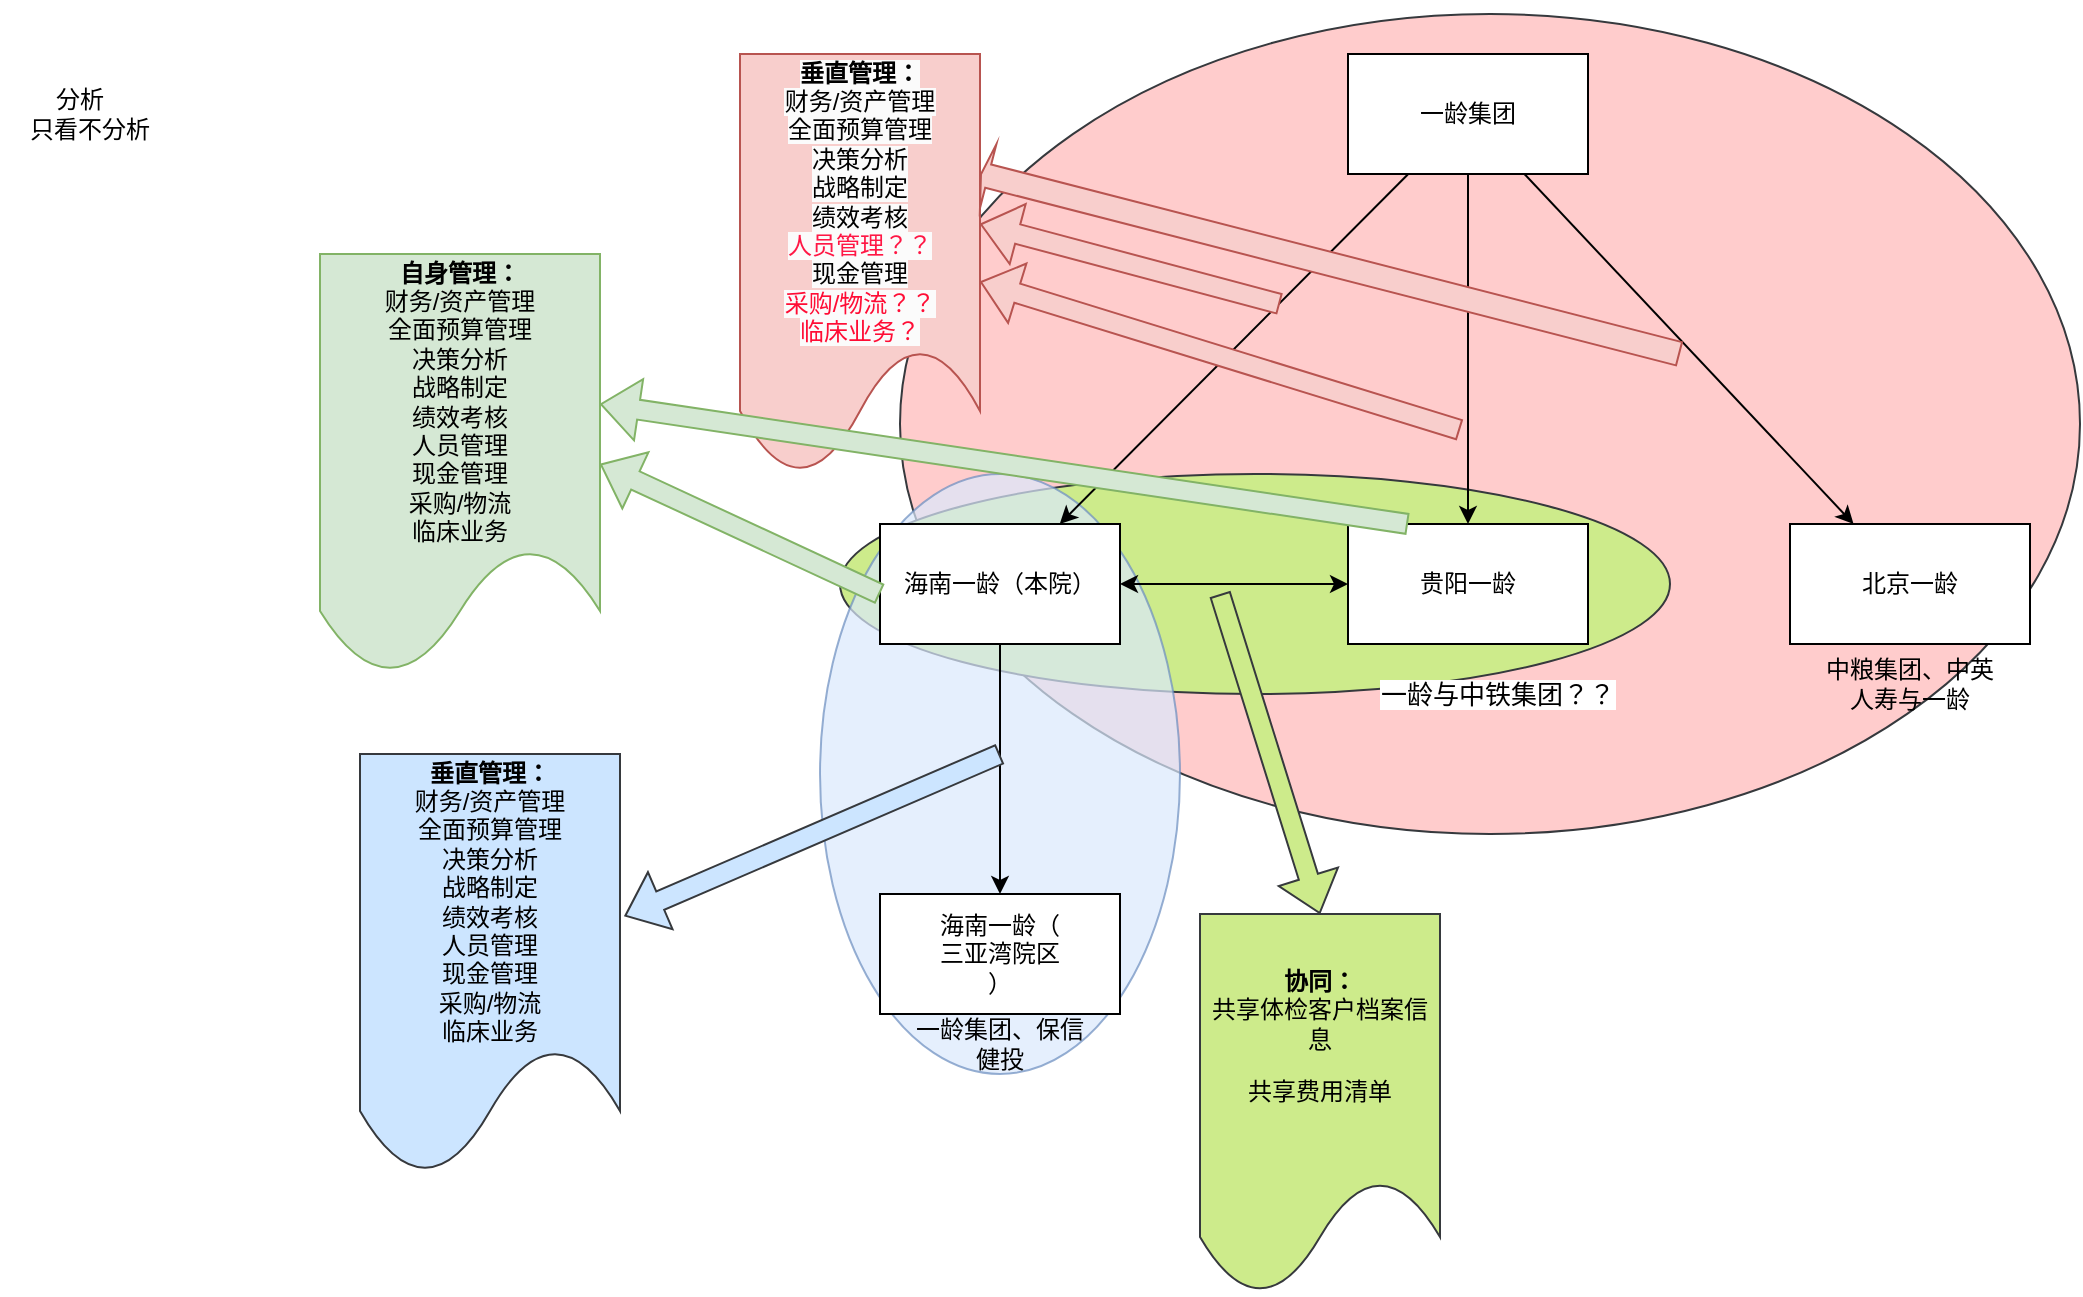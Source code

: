 <mxfile version="22.1.3" type="github" pages="2">
  <diagram id="prtHgNgQTEPvFCAcTncT" name="Page-1">
    <mxGraphModel dx="2247" dy="863" grid="1" gridSize="10" guides="1" tooltips="1" connect="1" arrows="1" fold="1" page="1" pageScale="1" pageWidth="827" pageHeight="1169" math="0" shadow="0">
      <root>
        <mxCell id="0" />
        <mxCell id="1" parent="0" />
        <mxCell id="ZtGSjHTx1bV2oGcEeOoH-39" value="" style="ellipse;whiteSpace=wrap;html=1;fillColor=#ffcccc;strokeColor=#36393d;" vertex="1" parent="1">
          <mxGeometry x="160" y="10" width="590" height="410" as="geometry" />
        </mxCell>
        <mxCell id="ZtGSjHTx1bV2oGcEeOoH-38" value="" style="ellipse;whiteSpace=wrap;html=1;fillColor=#cdeb8b;strokeColor=#36393d;" vertex="1" parent="1">
          <mxGeometry x="130" y="240" width="415" height="110" as="geometry" />
        </mxCell>
        <mxCell id="ZtGSjHTx1bV2oGcEeOoH-35" value="" style="ellipse;whiteSpace=wrap;html=1;fillColor=#dae8fc;strokeColor=#6c8ebf;opacity=70;" vertex="1" parent="1">
          <mxGeometry x="120" y="240" width="180" height="300" as="geometry" />
        </mxCell>
        <mxCell id="ZtGSjHTx1bV2oGcEeOoH-4" value="" style="edgeStyle=orthogonalEdgeStyle;rounded=0;orthogonalLoop=1;jettySize=auto;html=1;" edge="1" parent="1" source="ZtGSjHTx1bV2oGcEeOoH-1" target="ZtGSjHTx1bV2oGcEeOoH-3">
          <mxGeometry relative="1" as="geometry" />
        </mxCell>
        <mxCell id="ZtGSjHTx1bV2oGcEeOoH-5" style="rounded=0;orthogonalLoop=1;jettySize=auto;html=1;" edge="1" parent="1" source="ZtGSjHTx1bV2oGcEeOoH-1" target="ZtGSjHTx1bV2oGcEeOoH-2">
          <mxGeometry relative="1" as="geometry" />
        </mxCell>
        <mxCell id="ZtGSjHTx1bV2oGcEeOoH-11" style="rounded=0;orthogonalLoop=1;jettySize=auto;html=1;" edge="1" parent="1" source="ZtGSjHTx1bV2oGcEeOoH-1" target="ZtGSjHTx1bV2oGcEeOoH-6">
          <mxGeometry relative="1" as="geometry" />
        </mxCell>
        <mxCell id="ZtGSjHTx1bV2oGcEeOoH-1" value="一龄集团" style="rounded=0;whiteSpace=wrap;html=1;" vertex="1" parent="1">
          <mxGeometry x="384" y="30" width="120" height="60" as="geometry" />
        </mxCell>
        <mxCell id="ZtGSjHTx1bV2oGcEeOoH-10" style="edgeStyle=orthogonalEdgeStyle;rounded=0;orthogonalLoop=1;jettySize=auto;html=1;" edge="1" parent="1" source="ZtGSjHTx1bV2oGcEeOoH-2" target="ZtGSjHTx1bV2oGcEeOoH-8">
          <mxGeometry relative="1" as="geometry" />
        </mxCell>
        <mxCell id="ZtGSjHTx1bV2oGcEeOoH-2" value="海南一龄（本院）" style="rounded=0;whiteSpace=wrap;html=1;" vertex="1" parent="1">
          <mxGeometry x="150" y="265" width="120" height="60" as="geometry" />
        </mxCell>
        <mxCell id="ZtGSjHTx1bV2oGcEeOoH-3" value="贵阳一龄" style="rounded=0;whiteSpace=wrap;html=1;" vertex="1" parent="1">
          <mxGeometry x="384" y="265" width="120" height="60" as="geometry" />
        </mxCell>
        <mxCell id="ZtGSjHTx1bV2oGcEeOoH-6" value="北京一龄" style="rounded=0;whiteSpace=wrap;html=1;" vertex="1" parent="1">
          <mxGeometry x="605" y="265" width="120" height="60" as="geometry" />
        </mxCell>
        <mxCell id="ZtGSjHTx1bV2oGcEeOoH-8" value="海南一龄（&lt;div&gt;三亚湾院区&lt;/div&gt;）" style="rounded=0;whiteSpace=wrap;html=1;" vertex="1" parent="1">
          <mxGeometry x="150" y="450" width="120" height="60" as="geometry" />
        </mxCell>
        <mxCell id="ZtGSjHTx1bV2oGcEeOoH-15" value="" style="shape=flexArrow;endArrow=classic;html=1;rounded=0;fillColor=#cce5ff;strokeColor=#36393d;entryX=1.017;entryY=0.386;entryDx=0;entryDy=0;entryPerimeter=0;" edge="1" parent="1" target="ZtGSjHTx1bV2oGcEeOoH-16">
          <mxGeometry width="50" height="50" relative="1" as="geometry">
            <mxPoint x="210" y="380" as="sourcePoint" />
            <mxPoint x="-50" y="245" as="targetPoint" />
          </mxGeometry>
        </mxCell>
        <mxCell id="ZtGSjHTx1bV2oGcEeOoH-16" value="&lt;b style=&quot;border-color: var(--border-color);&quot;&gt;垂直管理：&lt;br&gt;&lt;/b&gt;财务/资产管理&lt;br style=&quot;border-color: var(--border-color); padding: 0px; margin: 0px; text-align: left;&quot;&gt;&lt;span style=&quot;text-align: left;&quot;&gt;全面预算管理&lt;/span&gt;&lt;br style=&quot;border-color: var(--border-color); padding: 0px; margin: 0px; text-align: left;&quot;&gt;&lt;span style=&quot;text-align: left;&quot;&gt;决策分析&lt;/span&gt;&lt;br style=&quot;border-color: var(--border-color); padding: 0px; margin: 0px; text-align: left;&quot;&gt;&lt;span style=&quot;text-align: left;&quot;&gt;战略制定&lt;/span&gt;&lt;br style=&quot;border-color: var(--border-color); padding: 0px; margin: 0px; text-align: left;&quot;&gt;&lt;span style=&quot;text-align: left;&quot;&gt;绩效考核&lt;/span&gt;&lt;br style=&quot;border-color: var(--border-color); padding: 0px; margin: 0px; text-align: left;&quot;&gt;&lt;span style=&quot;text-align: left;&quot;&gt;人员管理&lt;/span&gt;&lt;br style=&quot;border-color: var(--border-color); padding: 0px; margin: 0px; text-align: left;&quot;&gt;&lt;span style=&quot;text-align: left;&quot;&gt;现金管理&lt;/span&gt;&lt;br style=&quot;border-color: var(--border-color); padding: 0px; margin: 0px; text-align: left;&quot;&gt;&lt;span style=&quot;text-align: left;&quot;&gt;采购/物流&lt;/span&gt;&lt;br style=&quot;border-color: var(--border-color); padding: 0px; margin: 0px; text-align: left;&quot;&gt;&lt;span style=&quot;text-align: left;&quot;&gt;临床业务&lt;/span&gt;" style="shape=document;whiteSpace=wrap;html=1;boundedLbl=1;fillColor=#cce5ff;strokeColor=#36393d;" vertex="1" parent="1">
          <mxGeometry x="-110" y="380" width="130" height="210" as="geometry" />
        </mxCell>
        <mxCell id="ZtGSjHTx1bV2oGcEeOoH-20" value="&#xa;&lt;b style=&quot;border-color: var(--border-color); color: rgb(0, 0, 0); font-family: Helvetica; font-size: 12px; font-style: normal; font-variant-ligatures: normal; font-variant-caps: normal; letter-spacing: normal; orphans: 2; text-align: center; text-indent: 0px; text-transform: none; widows: 2; word-spacing: 0px; -webkit-text-stroke-width: 0px; background-color: rgb(251, 251, 251); text-decoration-thickness: initial; text-decoration-style: initial; text-decoration-color: initial;&quot;&gt;&lt;br style=&quot;border-color: var(--border-color);&quot;&gt;&lt;/b&gt;&lt;b style=&quot;border-color: var(--border-color); color: rgb(0, 0, 0); font-family: Helvetica; font-size: 12px; font-style: normal; font-variant-ligatures: normal; font-variant-caps: normal; letter-spacing: normal; orphans: 2; text-align: center; text-indent: 0px; text-transform: none; widows: 2; word-spacing: 0px; -webkit-text-stroke-width: 0px; background-color: rgb(251, 251, 251); text-decoration-thickness: initial; text-decoration-style: initial; text-decoration-color: initial;&quot;&gt;垂直管理：&lt;/b&gt;&lt;br style=&quot;border-color: var(--border-color); color: rgb(0, 0, 0); font-family: Helvetica; font-size: 12px; font-style: normal; font-variant-ligatures: normal; font-variant-caps: normal; font-weight: 400; letter-spacing: normal; orphans: 2; text-align: center; text-indent: 0px; text-transform: none; widows: 2; word-spacing: 0px; -webkit-text-stroke-width: 0px; background-color: rgb(251, 251, 251); text-decoration-thickness: initial; text-decoration-style: initial; text-decoration-color: initial;&quot;&gt;&lt;span style=&quot;color: rgb(0, 0, 0); font-family: Helvetica; font-size: 12px; font-style: normal; font-variant-ligatures: normal; font-variant-caps: normal; font-weight: 400; letter-spacing: normal; orphans: 2; text-align: center; text-indent: 0px; text-transform: none; widows: 2; word-spacing: 0px; -webkit-text-stroke-width: 0px; background-color: rgb(251, 251, 251); text-decoration-thickness: initial; text-decoration-style: initial; text-decoration-color: initial; float: none; display: inline !important;&quot;&gt;财务/资产管理&lt;/span&gt;&lt;br style=&quot;border-color: var(--border-color); color: rgb(0, 0, 0); font-family: Helvetica; font-size: 12px; font-style: normal; font-variant-ligatures: normal; font-variant-caps: normal; font-weight: 400; letter-spacing: normal; orphans: 2; text-indent: 0px; text-transform: none; widows: 2; word-spacing: 0px; -webkit-text-stroke-width: 0px; background-color: rgb(251, 251, 251); text-decoration-thickness: initial; text-decoration-style: initial; text-decoration-color: initial; padding: 0px; margin: 0px; text-align: left;&quot;&gt;&lt;span style=&quot;color: rgb(0, 0, 0); font-family: Helvetica; font-size: 12px; font-style: normal; font-variant-ligatures: normal; font-variant-caps: normal; font-weight: 400; letter-spacing: normal; orphans: 2; text-align: center; text-indent: 0px; text-transform: none; widows: 2; word-spacing: 0px; -webkit-text-stroke-width: 0px; background-color: rgb(251, 251, 251); text-decoration-thickness: initial; text-decoration-style: initial; text-decoration-color: initial; float: none; display: inline !important;&quot;&gt;全面预算管理&lt;/span&gt;&lt;br style=&quot;border-color: var(--border-color); color: rgb(0, 0, 0); font-family: Helvetica; font-size: 12px; font-style: normal; font-variant-ligatures: normal; font-variant-caps: normal; font-weight: 400; letter-spacing: normal; orphans: 2; text-indent: 0px; text-transform: none; widows: 2; word-spacing: 0px; -webkit-text-stroke-width: 0px; background-color: rgb(251, 251, 251); text-decoration-thickness: initial; text-decoration-style: initial; text-decoration-color: initial; padding: 0px; margin: 0px; text-align: left;&quot;&gt;&lt;span style=&quot;border-color: var(--border-color); color: rgb(0, 0, 0); font-family: Helvetica; font-size: 12px; font-style: normal; font-variant-ligatures: normal; font-variant-caps: normal; font-weight: 400; letter-spacing: normal; orphans: 2; text-indent: 0px; text-transform: none; widows: 2; word-spacing: 0px; -webkit-text-stroke-width: 0px; background-color: rgb(251, 251, 251); text-decoration-thickness: initial; text-decoration-style: initial; text-decoration-color: initial; text-align: left;&quot;&gt;决策分析&lt;/span&gt;&lt;br style=&quot;border-color: var(--border-color); color: rgb(0, 0, 0); font-family: Helvetica; font-size: 12px; font-style: normal; font-variant-ligatures: normal; font-variant-caps: normal; font-weight: 400; letter-spacing: normal; orphans: 2; text-indent: 0px; text-transform: none; widows: 2; word-spacing: 0px; -webkit-text-stroke-width: 0px; background-color: rgb(251, 251, 251); text-decoration-thickness: initial; text-decoration-style: initial; text-decoration-color: initial; padding: 0px; margin: 0px; text-align: left;&quot;&gt;&lt;span style=&quot;border-color: var(--border-color); color: rgb(0, 0, 0); font-family: Helvetica; font-size: 12px; font-style: normal; font-variant-ligatures: normal; font-variant-caps: normal; font-weight: 400; letter-spacing: normal; orphans: 2; text-indent: 0px; text-transform: none; widows: 2; word-spacing: 0px; -webkit-text-stroke-width: 0px; background-color: rgb(251, 251, 251); text-decoration-thickness: initial; text-decoration-style: initial; text-decoration-color: initial; text-align: left;&quot;&gt;战略制定&lt;/span&gt;&lt;br style=&quot;border-color: var(--border-color); color: rgb(0, 0, 0); font-family: Helvetica; font-size: 12px; font-style: normal; font-variant-ligatures: normal; font-variant-caps: normal; font-weight: 400; letter-spacing: normal; orphans: 2; text-indent: 0px; text-transform: none; widows: 2; word-spacing: 0px; -webkit-text-stroke-width: 0px; background-color: rgb(251, 251, 251); text-decoration-thickness: initial; text-decoration-style: initial; text-decoration-color: initial; padding: 0px; margin: 0px; text-align: left;&quot;&gt;&lt;span style=&quot;border-color: var(--border-color); color: rgb(0, 0, 0); font-family: Helvetica; font-size: 12px; font-style: normal; font-variant-ligatures: normal; font-variant-caps: normal; font-weight: 400; letter-spacing: normal; orphans: 2; text-indent: 0px; text-transform: none; widows: 2; word-spacing: 0px; -webkit-text-stroke-width: 0px; background-color: rgb(251, 251, 251); text-decoration-thickness: initial; text-decoration-style: initial; text-decoration-color: initial; text-align: left;&quot;&gt;绩效考核&lt;/span&gt;&lt;br style=&quot;border-color: var(--border-color); color: rgb(0, 0, 0); font-family: Helvetica; font-size: 12px; font-style: normal; font-variant-ligatures: normal; font-variant-caps: normal; font-weight: 400; letter-spacing: normal; orphans: 2; text-indent: 0px; text-transform: none; widows: 2; word-spacing: 0px; -webkit-text-stroke-width: 0px; background-color: rgb(251, 251, 251); text-decoration-thickness: initial; text-decoration-style: initial; text-decoration-color: initial; padding: 0px; margin: 0px; text-align: left;&quot;&gt;&lt;span style=&quot;border-color: var(--border-color); color: rgb(0, 0, 0); font-family: Helvetica; font-size: 12px; font-style: normal; font-variant-ligatures: normal; font-variant-caps: normal; font-weight: 400; letter-spacing: normal; orphans: 2; text-indent: 0px; text-transform: none; widows: 2; word-spacing: 0px; -webkit-text-stroke-width: 0px; background-color: rgb(251, 251, 251); text-decoration-thickness: initial; text-decoration-style: initial; text-decoration-color: initial; text-align: left;&quot;&gt;&lt;font style=&quot;border-color: var(--border-color);&quot; color=&quot;#ff1745&quot;&gt;人员管理？？&lt;/font&gt;&lt;/span&gt;&lt;br style=&quot;border-color: var(--border-color); color: rgb(0, 0, 0); font-family: Helvetica; font-size: 12px; font-style: normal; font-variant-ligatures: normal; font-variant-caps: normal; font-weight: 400; letter-spacing: normal; orphans: 2; text-indent: 0px; text-transform: none; widows: 2; word-spacing: 0px; -webkit-text-stroke-width: 0px; background-color: rgb(251, 251, 251); text-decoration-thickness: initial; text-decoration-style: initial; text-decoration-color: initial; padding: 0px; margin: 0px; text-align: left;&quot;&gt;&lt;span style=&quot;border-color: var(--border-color); color: rgb(0, 0, 0); font-family: Helvetica; font-size: 12px; font-style: normal; font-variant-ligatures: normal; font-variant-caps: normal; font-weight: 400; letter-spacing: normal; orphans: 2; text-indent: 0px; text-transform: none; widows: 2; word-spacing: 0px; -webkit-text-stroke-width: 0px; background-color: rgb(251, 251, 251); text-decoration-thickness: initial; text-decoration-style: initial; text-decoration-color: initial; text-align: left;&quot;&gt;现金管理&lt;/span&gt;&lt;br style=&quot;border-color: var(--border-color); color: rgb(0, 0, 0); font-family: Helvetica; font-size: 12px; font-style: normal; font-variant-ligatures: normal; font-variant-caps: normal; font-weight: 400; letter-spacing: normal; orphans: 2; text-indent: 0px; text-transform: none; widows: 2; word-spacing: 0px; -webkit-text-stroke-width: 0px; background-color: rgb(251, 251, 251); text-decoration-thickness: initial; text-decoration-style: initial; text-decoration-color: initial; padding: 0px; margin: 0px; text-align: left;&quot;&gt;&lt;font style=&quot;border-color: var(--border-color); font-family: Helvetica; font-size: 12px; font-style: normal; font-variant-ligatures: normal; font-variant-caps: normal; font-weight: 400; letter-spacing: normal; orphans: 2; text-align: center; text-indent: 0px; text-transform: none; widows: 2; word-spacing: 0px; -webkit-text-stroke-width: 0px; background-color: rgb(251, 251, 251); text-decoration-thickness: initial; text-decoration-style: initial; text-decoration-color: initial;&quot; color=&quot;#ff0d35&quot;&gt;&lt;span style=&quot;border-color: var(--border-color); text-align: left;&quot;&gt;采购/物流？？&lt;/span&gt;&lt;br style=&quot;border-color: var(--border-color); padding: 0px; margin: 0px; text-align: left;&quot;&gt;&lt;span style=&quot;border-color: var(--border-color); text-align: left;&quot;&gt;临床业务？&lt;/span&gt;&lt;/font&gt;&#xa;&#xa;" style="shape=document;whiteSpace=wrap;html=1;boundedLbl=1;fillColor=#f8cecc;strokeColor=#b85450;" vertex="1" parent="1">
          <mxGeometry x="80" y="30" width="120" height="210" as="geometry" />
        </mxCell>
        <mxCell id="ZtGSjHTx1bV2oGcEeOoH-21" value="" style="shape=flexArrow;endArrow=classic;html=1;rounded=0;fillColor=#f8cecc;strokeColor=#b85450;entryX=1.042;entryY=0.319;entryDx=0;entryDy=0;entryPerimeter=0;" edge="1" parent="1">
          <mxGeometry width="50" height="50" relative="1" as="geometry">
            <mxPoint x="350" y="155" as="sourcePoint" />
            <mxPoint x="200.0" y="115.0" as="targetPoint" />
          </mxGeometry>
        </mxCell>
        <mxCell id="ZtGSjHTx1bV2oGcEeOoH-22" value="" style="shape=flexArrow;endArrow=classic;html=1;rounded=0;entryX=1;entryY=0.552;entryDx=0;entryDy=0;entryPerimeter=0;fillColor=#f8cecc;strokeColor=#b85450;" edge="1" parent="1">
          <mxGeometry width="50" height="50" relative="1" as="geometry">
            <mxPoint x="440" y="218" as="sourcePoint" />
            <mxPoint x="200" y="143.85" as="targetPoint" />
          </mxGeometry>
        </mxCell>
        <mxCell id="ZtGSjHTx1bV2oGcEeOoH-23" value="" style="shape=flexArrow;endArrow=classic;html=1;rounded=0;fillColor=#f8cecc;strokeColor=#b85450;width=12;endSize=0.91;" edge="1" parent="1">
          <mxGeometry width="50" height="50" relative="1" as="geometry">
            <mxPoint x="550" y="180" as="sourcePoint" />
            <mxPoint x="200" y="90.0" as="targetPoint" />
          </mxGeometry>
        </mxCell>
        <mxCell id="ZtGSjHTx1bV2oGcEeOoH-24" value="&lt;b&gt;自身管理：&lt;br&gt;&lt;/b&gt;财务/资产管理&lt;br style=&quot;border-color: var(--border-color); padding: 0px; margin: 0px; text-align: left;&quot;&gt;全面预算管理&lt;br style=&quot;border-color: var(--border-color); padding: 0px; margin: 0px; text-align: left;&quot;&gt;&lt;span style=&quot;border-color: var(--border-color); text-align: left;&quot;&gt;决策分析&lt;/span&gt;&lt;br style=&quot;border-color: var(--border-color); padding: 0px; margin: 0px; text-align: left;&quot;&gt;&lt;span style=&quot;border-color: var(--border-color); text-align: left;&quot;&gt;战略制定&lt;/span&gt;&lt;br style=&quot;border-color: var(--border-color); padding: 0px; margin: 0px; text-align: left;&quot;&gt;&lt;span style=&quot;border-color: var(--border-color); text-align: left;&quot;&gt;绩效考核&lt;/span&gt;&lt;br style=&quot;border-color: var(--border-color); padding: 0px; margin: 0px; text-align: left;&quot;&gt;&lt;span style=&quot;border-color: var(--border-color); text-align: left;&quot;&gt;人员管理&lt;/span&gt;&lt;br style=&quot;border-color: var(--border-color); padding: 0px; margin: 0px; text-align: left;&quot;&gt;&lt;span style=&quot;border-color: var(--border-color); text-align: left;&quot;&gt;现金管理&lt;/span&gt;&lt;br style=&quot;border-color: var(--border-color); padding: 0px; margin: 0px; text-align: left;&quot;&gt;&lt;span style=&quot;border-color: var(--border-color); text-align: left;&quot;&gt;采购/物流&lt;/span&gt;&lt;br style=&quot;border-color: var(--border-color); padding: 0px; margin: 0px; text-align: left;&quot;&gt;&lt;span style=&quot;border-color: var(--border-color); text-align: left;&quot;&gt;临床业务&lt;/span&gt;" style="shape=document;whiteSpace=wrap;html=1;boundedLbl=1;fillColor=#d5e8d4;strokeColor=#82b366;" vertex="1" parent="1">
          <mxGeometry x="-130" y="130" width="140" height="210" as="geometry" />
        </mxCell>
        <mxCell id="ZtGSjHTx1bV2oGcEeOoH-25" value="中粮集团、中英人寿与一龄" style="text;html=1;strokeColor=none;fillColor=none;align=center;verticalAlign=middle;whiteSpace=wrap;rounded=0;" vertex="1" parent="1">
          <mxGeometry x="620" y="330" width="90" height="30" as="geometry" />
        </mxCell>
        <mxCell id="ZtGSjHTx1bV2oGcEeOoH-26" value="&lt;span style=&quot;background-color: initial;&quot;&gt;一龄集团、&lt;/span&gt;&lt;span style=&quot;background-color: initial;&quot;&gt;保信健投&lt;/span&gt;" style="text;html=1;strokeColor=none;fillColor=none;align=center;verticalAlign=middle;whiteSpace=wrap;rounded=0;fontStyle=0" vertex="1" parent="1">
          <mxGeometry x="165" y="510" width="90" height="30" as="geometry" />
        </mxCell>
        <mxCell id="ZtGSjHTx1bV2oGcEeOoH-28" value="&lt;em style=&quot;font-style: normal; font-family: Arial, sans-serif; font-size: 13px; font-variant-ligatures: normal; font-variant-caps: normal; font-weight: 400; letter-spacing: normal; orphans: 2; text-align: start; text-indent: 0px; text-transform: none; widows: 2; word-spacing: 0px; -webkit-text-stroke-width: 0px; background-color: rgb(255, 255, 255); text-decoration-thickness: initial; text-decoration-style: initial; text-decoration-color: initial;&quot;&gt;一龄&lt;/em&gt;&lt;span style=&quot;font-family: Arial, sans-serif; font-size: 13px; font-style: normal; font-variant-ligatures: normal; font-variant-caps: normal; font-weight: 400; letter-spacing: normal; orphans: 2; text-align: start; text-indent: 0px; text-transform: none; widows: 2; word-spacing: 0px; -webkit-text-stroke-width: 0px; background-color: rgb(255, 255, 255); text-decoration-thickness: initial; text-decoration-style: initial; text-decoration-color: initial; float: none; display: inline !important;&quot;&gt;与中铁集团？？&lt;/span&gt;" style="text;whiteSpace=wrap;html=1;align=center;verticalAlign=middle;rounded=0;fontColor=#000000;" vertex="1" parent="1">
          <mxGeometry x="384" y="330" width="150" height="40" as="geometry" />
        </mxCell>
        <mxCell id="ZtGSjHTx1bV2oGcEeOoH-29" value="" style="shape=flexArrow;endArrow=classic;html=1;rounded=0;fillColor=#d5e8d4;strokeColor=#82b366;entryX=1;entryY=0.5;entryDx=0;entryDy=0;" edge="1" parent="1" target="ZtGSjHTx1bV2oGcEeOoH-24">
          <mxGeometry width="50" height="50" relative="1" as="geometry">
            <mxPoint x="150" y="300" as="sourcePoint" />
            <mxPoint x="15.0" y="265" as="targetPoint" />
          </mxGeometry>
        </mxCell>
        <mxCell id="ZtGSjHTx1bV2oGcEeOoH-33" value="" style="endArrow=classic;startArrow=classic;html=1;rounded=0;entryX=0;entryY=0.5;entryDx=0;entryDy=0;exitX=1;exitY=0.5;exitDx=0;exitDy=0;" edge="1" parent="1" source="ZtGSjHTx1bV2oGcEeOoH-2" target="ZtGSjHTx1bV2oGcEeOoH-3">
          <mxGeometry width="50" height="50" relative="1" as="geometry">
            <mxPoint x="270" y="300" as="sourcePoint" />
            <mxPoint x="320" y="250" as="targetPoint" />
          </mxGeometry>
        </mxCell>
        <mxCell id="ZtGSjHTx1bV2oGcEeOoH-34" value="&lt;b&gt;协同：&lt;/b&gt;&lt;br&gt;共享体检客户档案信息&lt;br&gt;&lt;p class=&quot;MsoNormal&quot;&gt;共享费用清单&lt;/p&gt;" style="shape=document;whiteSpace=wrap;html=1;boundedLbl=1;fillColor=#cdeb8b;strokeColor=#36393d;" vertex="1" parent="1">
          <mxGeometry x="310" y="460" width="120" height="190" as="geometry" />
        </mxCell>
        <mxCell id="ZtGSjHTx1bV2oGcEeOoH-36" value="" style="shape=flexArrow;endArrow=classic;html=1;rounded=0;entryX=0.5;entryY=0;entryDx=0;entryDy=0;fillColor=#cdeb8b;strokeColor=#36393d;" edge="1" parent="1" target="ZtGSjHTx1bV2oGcEeOoH-34">
          <mxGeometry width="50" height="50" relative="1" as="geometry">
            <mxPoint x="320" y="300" as="sourcePoint" />
            <mxPoint x="370" y="440" as="targetPoint" />
          </mxGeometry>
        </mxCell>
        <mxCell id="ZtGSjHTx1bV2oGcEeOoH-40" value="" style="shape=flexArrow;endArrow=classic;html=1;rounded=0;fillColor=#d5e8d4;strokeColor=#82b366;entryX=1;entryY=0.5;entryDx=0;entryDy=0;exitX=0.25;exitY=0;exitDx=0;exitDy=0;" edge="1" parent="1" source="ZtGSjHTx1bV2oGcEeOoH-3">
          <mxGeometry width="50" height="50" relative="1" as="geometry">
            <mxPoint x="374" y="225" as="sourcePoint" />
            <mxPoint x="10" y="205" as="targetPoint" />
          </mxGeometry>
        </mxCell>
        <mxCell id="ZtGSjHTx1bV2oGcEeOoH-41" value="分析&amp;nbsp; &amp;nbsp; &lt;br&gt;只看不分析" style="text;html=1;strokeColor=none;fillColor=none;align=center;verticalAlign=middle;whiteSpace=wrap;rounded=0;" vertex="1" parent="1">
          <mxGeometry x="-290" y="45" width="90" height="30" as="geometry" />
        </mxCell>
      </root>
    </mxGraphModel>
  </diagram>
  <diagram id="hLjyjNSdzbC6PngIUJZZ" name="第 2 页">
    <mxGraphModel dx="1420" dy="863" grid="0" gridSize="10" guides="1" tooltips="1" connect="1" arrows="1" fold="1" page="1" pageScale="1" pageWidth="827" pageHeight="1169" math="0" shadow="0">
      <root>
        <mxCell id="0" />
        <mxCell id="1" parent="0" />
        <mxCell id="wp1F4MXS-a5plmLX3O-f-2" value="" style="rounded=1;whiteSpace=wrap;html=1;dashed=1;" vertex="1" parent="1">
          <mxGeometry x="90" y="360" width="150" height="460" as="geometry" />
        </mxCell>
        <mxCell id="wp1F4MXS-a5plmLX3O-f-1" value="" style="rounded=1;whiteSpace=wrap;html=1;dashed=1;opacity=50;" vertex="1" parent="1">
          <mxGeometry x="40" y="380" width="710" height="130" as="geometry" />
        </mxCell>
        <mxCell id="lw-yVHg85mUWhC407fC3-1" style="edgeStyle=orthogonalEdgeStyle;rounded=0;orthogonalLoop=1;jettySize=auto;html=1;" edge="1" parent="1" source="XoBdea6VwEAJI4bsscat-1" target="IpB8l0h8gDPZMPDqpavR-1">
          <mxGeometry relative="1" as="geometry">
            <Array as="points">
              <mxPoint x="390" y="280" />
              <mxPoint x="390" y="280" />
            </Array>
          </mxGeometry>
        </mxCell>
        <mxCell id="lw-yVHg85mUWhC407fC3-2" style="edgeStyle=orthogonalEdgeStyle;rounded=0;orthogonalLoop=1;jettySize=auto;html=1;entryX=0.5;entryY=0;entryDx=0;entryDy=0;" edge="1" parent="1" source="XoBdea6VwEAJI4bsscat-1" target="nTBuvNzMY6uphNWaflou-1">
          <mxGeometry relative="1" as="geometry">
            <Array as="points">
              <mxPoint x="390" y="330" />
              <mxPoint x="160" y="330" />
            </Array>
          </mxGeometry>
        </mxCell>
        <mxCell id="lw-yVHg85mUWhC407fC3-3" style="edgeStyle=orthogonalEdgeStyle;rounded=0;orthogonalLoop=1;jettySize=auto;html=1;" edge="1" parent="1" source="XoBdea6VwEAJI4bsscat-1" target="_LbHNjpu3zP2WiUewT29-1">
          <mxGeometry relative="1" as="geometry">
            <Array as="points">
              <mxPoint x="390" y="330" />
              <mxPoint x="630" y="330" />
            </Array>
          </mxGeometry>
        </mxCell>
        <mxCell id="XoBdea6VwEAJI4bsscat-1" value="&lt;b&gt;一龄集团&lt;/b&gt;" style="rounded=0;whiteSpace=wrap;html=1;" vertex="1" parent="1">
          <mxGeometry x="330" y="40" width="120" height="60" as="geometry" />
        </mxCell>
        <mxCell id="WjvAz4jbZlT_5ofatcXR-3" style="edgeStyle=orthogonalEdgeStyle;rounded=0;orthogonalLoop=1;jettySize=auto;html=1;entryX=0.5;entryY=0;entryDx=0;entryDy=0;" edge="1" parent="1" source="nTBuvNzMY6uphNWaflou-1" target="WjvAz4jbZlT_5ofatcXR-1">
          <mxGeometry relative="1" as="geometry" />
        </mxCell>
        <mxCell id="nTBuvNzMY6uphNWaflou-1" value="&lt;b&gt;海南一龄（本院）&lt;/b&gt;&lt;br&gt;&lt;br&gt;" style="rounded=0;whiteSpace=wrap;html=1;" vertex="1" parent="1">
          <mxGeometry x="100" y="400" width="120" height="80" as="geometry" />
        </mxCell>
        <mxCell id="IpB8l0h8gDPZMPDqpavR-1" value="&lt;b&gt;贵阳一龄&lt;br&gt;&lt;br&gt;&lt;/b&gt;（一龄&lt;span style=&quot;border-color: var(--border-color); font-family: Arial, sans-serif; font-size: 13px; text-align: start; background-color: rgb(255, 255, 255);&quot;&gt;、中铁集团&lt;/span&gt;）&lt;b&gt;&lt;br&gt;&lt;/b&gt;" style="rounded=0;whiteSpace=wrap;html=1;" vertex="1" parent="1">
          <mxGeometry x="330" y="400" width="120" height="80" as="geometry" />
        </mxCell>
        <mxCell id="_LbHNjpu3zP2WiUewT29-1" value="&lt;b&gt;北京一龄&lt;br&gt;&lt;br&gt;&lt;/b&gt;（中粮集团、中英人寿、一龄）&lt;b&gt;&lt;br&gt;&lt;/b&gt;" style="rounded=0;whiteSpace=wrap;html=1;" vertex="1" parent="1">
          <mxGeometry x="570" y="400" width="120" height="80" as="geometry" />
        </mxCell>
        <mxCell id="lw-yVHg85mUWhC407fC3-4" value="&lt;b style=&quot;border-color: var(--border-color);&quot;&gt;&lt;br style=&quot;border-color: var(--border-color);&quot;&gt;&lt;div style=&quot;text-align: left;&quot;&gt;&lt;b style=&quot;background-color: initial; border-color: var(--border-color);&quot;&gt;集团直接垂直管理：&lt;/b&gt;&lt;/div&gt;&lt;/b&gt;&lt;div style=&quot;text-align: left;&quot;&gt;&lt;span style=&quot;background-color: initial;&quot;&gt;1、财务/资产管理&lt;/span&gt;&lt;/div&gt;&lt;div style=&quot;text-align: left;&quot;&gt;&lt;span style=&quot;background-color: initial;&quot;&gt;2、全面预算管理&lt;/span&gt;&lt;/div&gt;&lt;div style=&quot;text-align: left;&quot;&gt;&lt;span style=&quot;background-color: initial;&quot;&gt;3、决策分析&lt;/span&gt;&lt;/div&gt;&lt;span style=&quot;border-color: var(--border-color);&quot;&gt;&lt;div style=&quot;text-align: left;&quot;&gt;&lt;span style=&quot;background-color: initial;&quot;&gt;4、战略制定&lt;/span&gt;&lt;/div&gt;&lt;/span&gt;&lt;span style=&quot;border-color: var(--border-color);&quot;&gt;&lt;div style=&quot;text-align: left;&quot;&gt;&lt;span style=&quot;background-color: initial;&quot;&gt;5、绩效考核&lt;/span&gt;&lt;/div&gt;&lt;/span&gt;&lt;span style=&quot;border-color: var(--border-color);&quot;&gt;&lt;div style=&quot;text-align: left;&quot;&gt;&lt;span style=&quot;background-color: initial;&quot;&gt;6、现金管理&lt;/span&gt;&lt;/div&gt;&lt;div style=&quot;text-align: left;&quot;&gt;&lt;span style=&quot;background-color: initial;&quot;&gt;7、资源协调&lt;/span&gt;&lt;/div&gt;&lt;div style=&quot;text-align: left;&quot;&gt;&lt;b&gt;集团仅监测KPI但&lt;/b&gt;&lt;span style=&quot;background-color: initial;&quot;&gt;&lt;b&gt;不实际参与具体管理&lt;/b&gt;：&lt;/span&gt;&lt;/div&gt;&lt;div style=&quot;text-align: left;&quot;&gt;1、人员管理&lt;br style=&quot;border-color: var(--border-color); padding: 0px; margin: 0px;&quot;&gt;&lt;font style=&quot;border-color: var(--border-color); text-align: center;&quot;&gt;&lt;span style=&quot;border-color: var(--border-color); text-align: left;&quot;&gt;2、采购/物流&lt;/span&gt;&lt;br style=&quot;border-color: var(--border-color); padding: 0px; margin: 0px; text-align: left;&quot;&gt;&lt;span style=&quot;border-color: var(--border-color); text-align: left;&quot;&gt;3、临床业务&lt;/span&gt;&lt;/font&gt;&lt;span style=&quot;background-color: initial;&quot;&gt;&lt;br&gt;&lt;/span&gt;&lt;/div&gt;&lt;/span&gt;" style="shape=document;whiteSpace=wrap;html=1;boundedLbl=1;size=0.067;dashed=1;dashPattern=1 4;fontStyle=2" vertex="1" parent="1">
          <mxGeometry x="200" y="110" width="180" height="195" as="geometry" />
        </mxCell>
        <mxCell id="WjvAz4jbZlT_5ofatcXR-1" value="&lt;b&gt;海南一龄（&lt;/b&gt;&lt;div&gt;&lt;b&gt;三亚湾院区&lt;/b&gt;&lt;/div&gt;&lt;b&gt;）&lt;/b&gt;&lt;br&gt;（一龄集团、&lt;br style=&quot;border-color: var(--border-color);&quot;&gt;保信健投）" style="rounded=0;whiteSpace=wrap;html=1;" vertex="1" parent="1">
          <mxGeometry x="100" y="640" width="120" height="90" as="geometry" />
        </mxCell>
        <mxCell id="wp1F4MXS-a5plmLX3O-f-3" value="" style="endArrow=classic;html=1;rounded=0;exitX=1;exitY=0.522;exitDx=0;exitDy=0;exitPerimeter=0;strokeColor=#666666;dashed=1;dashPattern=1 4;" edge="1" parent="1" source="wp1F4MXS-a5plmLX3O-f-2">
          <mxGeometry width="50" height="50" relative="1" as="geometry">
            <mxPoint x="432" y="470" as="sourcePoint" />
            <mxPoint x="310" y="670" as="targetPoint" />
          </mxGeometry>
        </mxCell>
        <mxCell id="wp1F4MXS-a5plmLX3O-f-4" value="&lt;span style=&quot;border-color: var(--border-color);&quot;&gt;三亚湾院区隶属于本院，为海南一龄的分院区&lt;/span&gt;" style="shape=document;whiteSpace=wrap;html=1;boundedLbl=1;size=0.067;dashed=1;dashPattern=1 4;fontStyle=2" vertex="1" parent="1">
          <mxGeometry x="310" y="630" width="180" height="180" as="geometry" />
        </mxCell>
        <mxCell id="wp1F4MXS-a5plmLX3O-f-5" value="&lt;div style=&quot;text-align: left;&quot;&gt;&lt;span style=&quot;background-color: initial;&quot;&gt;三者之间无隶属关系,为&lt;b&gt;业务协同&lt;/b&gt;关系.&lt;/span&gt;&lt;/div&gt;&lt;div style=&quot;text-align: left;&quot;&gt;&lt;br&gt;&lt;/div&gt;&lt;div style=&quot;text-align: left;&quot;&gt;&lt;span style=&quot;background-color: initial;&quot;&gt;1、共享体检客户档案信息&lt;/span&gt;&lt;/div&gt;&lt;span style=&quot;background-color: initial;&quot;&gt;&lt;div style=&quot;text-align: left;&quot;&gt;&lt;span style=&quot;background-color: initial;&quot;&gt;2、共享费用清单&lt;/span&gt;&lt;/div&gt;&lt;/span&gt;" style="shape=document;whiteSpace=wrap;html=1;boundedLbl=1;size=0.067;dashed=1;dashPattern=1 4;fontStyle=2" vertex="1" parent="1">
          <mxGeometry x="550" y="560" width="180" height="180" as="geometry" />
        </mxCell>
        <mxCell id="wp1F4MXS-a5plmLX3O-f-6" value="" style="endArrow=classic;html=1;rounded=0;exitX=0.601;exitY=1.015;exitDx=0;exitDy=0;exitPerimeter=0;entryX=0;entryY=0.25;entryDx=0;entryDy=0;strokeWidth=1;strokeColor=#666666;dashed=1;dashPattern=1 4;" edge="1" parent="1" source="wp1F4MXS-a5plmLX3O-f-1" target="wp1F4MXS-a5plmLX3O-f-5">
          <mxGeometry width="50" height="50" relative="1" as="geometry">
            <mxPoint x="250" y="610" as="sourcePoint" />
            <mxPoint x="320" y="680" as="targetPoint" />
            <Array as="points" />
          </mxGeometry>
        </mxCell>
        <mxCell id="bX6riQ8zbwZgIQRAZBLk-1" value="&lt;div style=&quot;&quot;&gt;&lt;b&gt;院内业务&lt;/b&gt;：&lt;/div&gt;" style="shape=document;whiteSpace=wrap;html=1;boundedLbl=1;size=0.067;dashed=1;dashPattern=1 4;fontStyle=2;align=left;verticalAlign=top;" vertex="1" parent="1">
          <mxGeometry x="779" y="360" width="180" height="180" as="geometry" />
        </mxCell>
        <mxCell id="bX6riQ8zbwZgIQRAZBLk-2" value="&lt;div style=&quot;&quot;&gt;&lt;b&gt;集团内部业务&lt;/b&gt;：&lt;/div&gt;" style="shape=document;whiteSpace=wrap;html=1;boundedLbl=1;size=0.067;dashed=1;dashPattern=1 4;fontStyle=2;align=left;verticalAlign=top;" vertex="1" parent="1">
          <mxGeometry x="476" y="33" width="180" height="69" as="geometry" />
        </mxCell>
      </root>
    </mxGraphModel>
  </diagram>
</mxfile>
